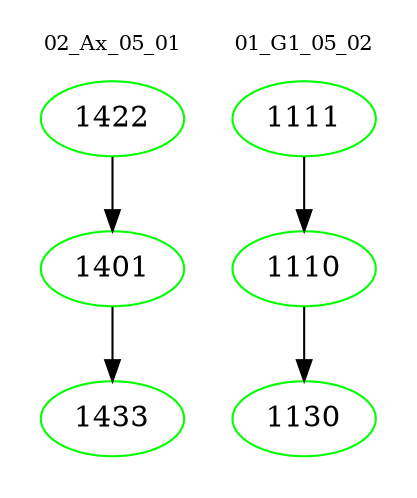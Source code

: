 digraph{
subgraph cluster_0 {
color = white
label = "02_Ax_05_01";
fontsize=10;
T0_1422 [label="1422", color="green"]
T0_1422 -> T0_1401 [color="black"]
T0_1401 [label="1401", color="green"]
T0_1401 -> T0_1433 [color="black"]
T0_1433 [label="1433", color="green"]
}
subgraph cluster_1 {
color = white
label = "01_G1_05_02";
fontsize=10;
T1_1111 [label="1111", color="green"]
T1_1111 -> T1_1110 [color="black"]
T1_1110 [label="1110", color="green"]
T1_1110 -> T1_1130 [color="black"]
T1_1130 [label="1130", color="green"]
}
}
